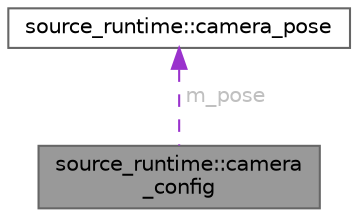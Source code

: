 digraph "source_runtime::camera_config"
{
 // LATEX_PDF_SIZE
  bgcolor="transparent";
  edge [fontname=Helvetica,fontsize=10,labelfontname=Helvetica,labelfontsize=10];
  node [fontname=Helvetica,fontsize=10,shape=box,height=0.2,width=0.4];
  Node1 [id="Node000001",label="source_runtime::camera\l_config",height=0.2,width=0.4,color="gray40", fillcolor="grey60", style="filled", fontcolor="black",tooltip=" "];
  Node2 -> Node1 [id="edge1_Node000001_Node000002",dir="back",color="darkorchid3",style="dashed",tooltip=" ",label=" m_pose",fontcolor="grey" ];
  Node2 [id="Node000002",label="source_runtime::camera_pose",height=0.2,width=0.4,color="gray40", fillcolor="white", style="filled",URL="$classsource__runtime_1_1camera__pose.html",tooltip=" "];
}
